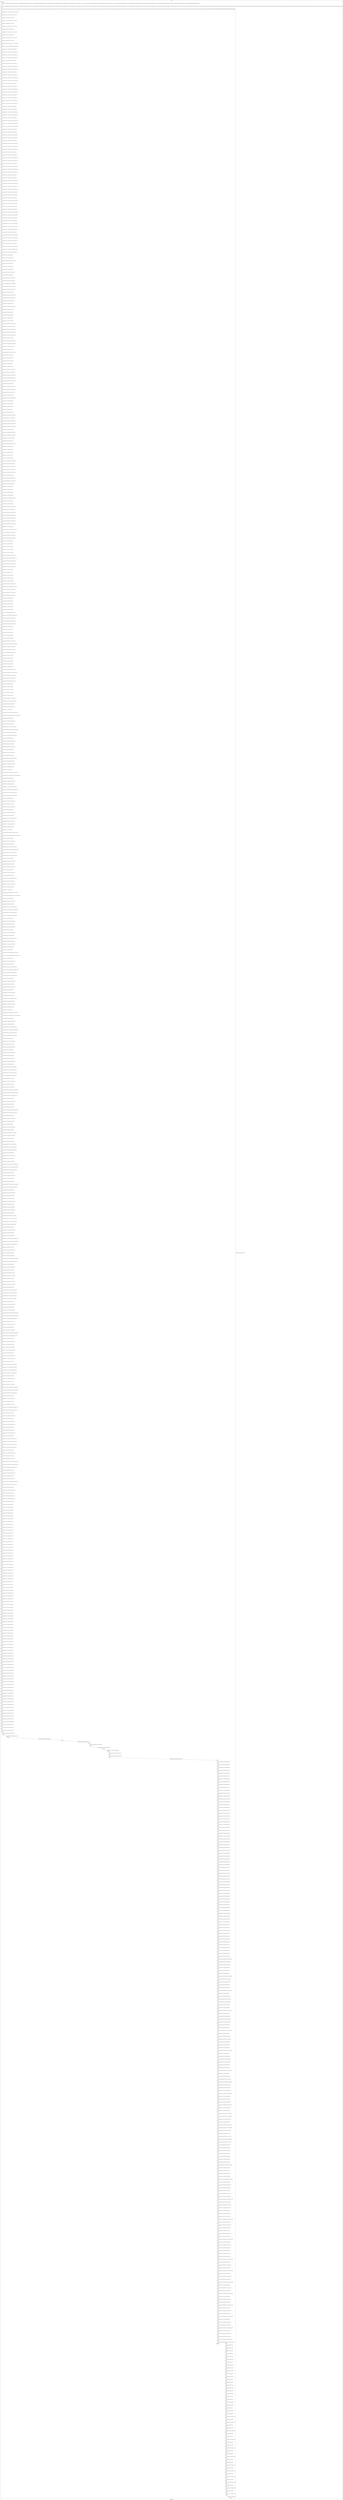 digraph G {
label="Btor2XCFA";
subgraph cluster_0 {
label="main";
main_init[];
l1[];
l3[];
l4[];
l5[];
l6[];
l7[];
l8[];
l9[];
l10[];
l11[];
l12[];
l13[];
l14[];
l15[];
l16[];
l17[];
l18[];
l19[];
l20[];
l21[];
l22[];
l23[];
l24[];
l25[];
l26[];
l27[];
l28[];
l29[];
l30[];
l31[];
l32[];
l33[];
l34[];
l35[];
l36[];
l37[];
l38[];
l39[];
l40[];
l41[];
l42[];
l43[];
l44[];
l45[];
l46[];
l47[];
l48[];
l49[];
l50[];
l51[];
l52[];
l53[];
l54[];
l55[];
l56[];
l57[];
l58[];
l59[];
l60[];
l61[];
l62[];
l63[];
l64[];
l65[];
l66[];
l67[];
l68[];
l69[];
l70[];
l71[];
l72[];
l73[];
l74[];
l75[];
l76[];
l77[];
l78[];
l79[];
l80[];
l81[];
l82[];
l83[];
l84[];
l85[];
l86[];
l87[];
l88[];
l89[];
l90[];
l91[];
l92[];
l93[];
l94[];
l95[];
l96[];
l97[];
l98[];
l99[];
l100[];
l101[];
l102[];
l103[];
l104[];
l105[];
l106[];
l107[];
l108[];
l109[];
l110[];
l111[];
l112[];
l113[];
l114[];
l115[];
l116[];
l117[];
l118[];
l119[];
l120[];
l121[];
l122[];
l123[];
l124[];
l125[];
l126[];
l127[];
l128[];
l129[];
l130[];
l131[];
l132[];
l133[];
l134[];
l135[];
l136[];
l137[];
l138[];
l139[];
l140[];
l141[];
l142[];
l143[];
l144[];
l145[];
l146[];
l147[];
l148[];
l149[];
l150[];
l151[];
l152[];
l153[];
l154[];
l155[];
l156[];
l157[];
l158[];
l159[];
l160[];
l161[];
l162[];
l163[];
l164[];
l165[];
l166[];
l167[];
l168[];
l169[];
l170[];
l171[];
l172[];
l173[];
l174[];
l175[];
l176[];
l177[];
l178[];
l179[];
l180[];
l181[];
l182[];
l183[];
l184[];
l185[];
l186[];
l187[];
l188[];
l189[];
l190[];
l191[];
l192[];
l193[];
l194[];
l195[];
l196[];
l197[];
l198[];
l199[];
l200[];
l201[];
l202[];
l203[];
l204[];
l205[];
l206[];
l207[];
l208[];
l209[];
l210[];
l211[];
l212[];
l213[];
l214[];
l215[];
l216[];
l217[];
l218[];
l219[];
l220[];
l221[];
l222[];
l223[];
l224[];
l225[];
l226[];
l227[];
l228[];
l229[];
l230[];
l231[];
l232[];
l233[];
l234[];
l235[];
l236[];
l237[];
l238[];
l239[];
l240[];
l241[];
l242[];
l243[];
l244[];
l245[];
l246[];
l247[];
l248[];
l249[];
l250[];
l251[];
l252[];
l253[];
l254[];
l255[];
l256[];
l257[];
l258[];
l259[];
l260[];
l261[];
l262[];
l263[];
l264[];
l265[];
l266[];
l267[];
l268[];
l269[];
l270[];
l271[];
l272[];
l273[];
l274[];
l275[];
l276[];
l277[];
l278[];
l279[];
l280[];
l281[];
l282[];
l283[];
l284[];
l285[];
l286[];
l287[];
l288[];
l289[];
l290[];
l291[];
l292[];
l293[];
l294[];
l295[];
l296[];
l297[];
l298[];
l299[];
l300[];
l301[];
l302[];
l303[];
l304[];
l305[];
l306[];
l307[];
l308[];
l309[];
l310[];
l311[];
l312[];
l313[];
l314[];
l315[];
l316[];
l317[];
l318[];
l319[];
l320[];
l321[];
l322[];
l323[];
l324[];
l325[];
l326[];
l327[];
l328[];
l329[];
l330[];
l331[];
l332[];
l333[];
l334[];
l335[];
l336[];
l337[];
l338[];
l339[];
l340[];
l341[];
l342[];
l343[];
l344[];
l345[];
l346[];
l347[];
l348[];
l349[];
l350[];
l351[];
l352[];
l353[];
l354[];
l355[];
l356[];
l357[];
l358[];
l359[];
l360[];
l361[];
l362[];
l363[];
l364[];
l365[];
l366[];
l367[];
l368[];
l369[];
l370[];
l371[];
l372[];
l373[];
l374[];
l375[];
l376[];
l377[];
l378[];
l379[];
l380[];
l381[];
l382[];
l383[];
l384[];
l385[];
l386[];
l387[];
l388[];
l389[];
l390[];
l391[];
l392[];
l393[];
l394[];
l395[];
l396[];
l397[];
l398[];
l399[];
l400[];
l401[];
l402[];
l403[];
l404[];
l405[];
l406[];
l407[];
l408[];
l409[];
l410[];
l411[];
l412[];
l413[];
l414[];
l415[];
l416[];
l417[];
l418[];
l419[];
l420[];
l421[];
l422[];
l423[];
l424[];
l425[];
l426[];
l427[];
l428[];
l429[];
l430[];
l431[];
l432[];
l433[];
l434[];
l435[];
l436[];
l437[];
l438[];
l439[];
l440[];
l441[];
l442[];
l443[];
l444[];
l445[];
l446[];
l447[];
l448[];
l449[];
l450[];
l451[];
l452[];
l453[];
l454[];
l455[];
l456[];
l457[];
l458[];
l459[];
l460[];
l461[];
l462[];
l463[];
l464[];
l465[];
l466[];
l467[];
l468[];
l469[];
l470[];
l471[];
l472[];
l473[];
l474[];
l475[];
l476[];
l477[];
l478[];
l479[];
l480[];
l481[];
l482[];
l483[];
l484[];
l485[];
l486[];
l487[];
l488[];
l489[];
l490[];
l491[];
l492[];
l493[];
l494[];
l495[];
l496[];
l497[];
l498[];
l499[];
l500[];
l501[];
l502[];
l503[];
l504[];
l505[];
l506[];
l507[];
l508[];
l509[];
l510[];
l511[];
l512[];
l513[];
l514[];
l515[];
l516[];
l517[];
l518[];
l519[];
l520[];
l521[];
l522[];
l523[];
l524[];
l525[];
l526[];
l527[];
l528[];
l529[];
l530[];
l531[];
l532[];
l533[];
l534[];
l535[];
l536[];
l537[];
l538[];
l539[];
l540[];
l541[];
l542[];
l543[];
l544[];
l545[];
l546[];
l547[];
l548[];
l549[];
l550[];
l551[];
l552[];
l553[];
l554[];
l555[];
l556[];
l557[];
l558[];
l559[];
l560[];
l561[];
l562[];
l563[];
l564[];
l565[];
l566[];
l567[];
l568[];
l569[];
l570[];
l571[];
l572[];
l573[];
l574[];
l575[];
l576[];
l577[];
l578[];
l579[];
l580[];
l581[];
l582[];
l583[];
l584[];
l585[];
l586[];
l587[];
l588[];
l589[];
l590[];
l591[];
l592[];
l593[];
l594[];
l595[];
l596[];
l597[];
l598[];
l599[];
l600[];
l601[];
l602[];
l603[];
l604[];
l605[];
l606[];
l607[];
l608[];
l609[];
l610[];
l611[];
l612[];
l613[];
l614[];
l615[];
l616[];
l617[];
l618[];
l619[];
l620[];
l621[];
l622[];
l623[];
l624[];
l625[];
l626[];
l627[];
l628[];
l629[];
l630[];
l631[];
l632[];
l633[];
l634[];
l635[];
l636[];
l637[];
l638[];
l639[];
l640[];
l641[];
l642[];
l643[];
l644[];
l645[];
l646[];
l647[];
l648[];
l649[];
l650[];
l651[];
l652[];
l653[];
l654[];
l655[];
l656[];
l657[];
l658[];
l659[];
l660[];
l661[];
l662[];
l663[];
l664[];
l665[];
l666[];
l667[];
l668[];
l669[];
l670[];
l671[];
l672[];
l673[];
l674[];
l675[];
l676[];
l677[];
l678[];
l679[];
l680[];
l681[];
l682[];
l683[];
l684[];
l685[];
l686[];
l687[];
l688[];
l689[];
l690[];
l691[];
l692[];
l693[];
l694[];
l695[];
l696[];
l697[];
l698[];
l699[];
l700[];
l701[];
l702[];
l703[];
l704[];
l705[];
l706[];
l707[];
l708[];
l709[];
l710[];
l711[];
l712[];
l713[];
l714[];
l715[];
l716[];
l717[];
l718[];
l719[];
l720[];
l721[];
l722[];
l723[];
l724[];
l725[];
l726[];
l727[];
l728[];
l729[];
l730[];
l731[];
l732[];
l733[];
l734[];
l735[];
l736[];
l737[];
l738[];
l739[];
l740[];
l741[];
l742[];
l743[];
l744[];
l745[];
l746[];
l747[];
l748[];
l749[];
l750[];
l751[];
l752[];
l753[];
l754[];
l755[];
l756[];
l757[];
l758[];
l759[];
l760[];
l761[];
l762[];
l763[];
l764[];
l765[];
l766[];
l767[];
l768[];
l769[];
l770[];
l771[];
l772[];
l773[];
l774[];
l775[];
l776[];
l777[];
l778[];
l779[];
l780[];
l781[];
l782[];
l783[];
l784[];
l785[];
l786[];
l787[];
l788[];
l789[];
l790[];
l791[];
l792[];
l793[];
l794[];
l795[];
l796[];
l797[];
l798[];
l799[];
l800[];
l801[];
l802[];
l803[];
l804[];
l805[];
l806[];
l807[];
l808[];
l809[];
l810[];
l811[];
l812[];
l813[];
l814[];
l815[];
l816[];
l817[];
l818[];
l819[];
main_error[];
l820[];
l821[];
l822[];
l823[];
l824[];
l825[];
l826[];
l827[];
l828[];
l829[];
l830[];
l831[];
l832[];
l833[];
l834[];
l835[];
l836[];
l837[];
l838[];
l839[];
l840[];
l841[];
l842[];
l843[];
l844[];
l845[];
l846[];
l847[];
l848[];
l849[];
l850[];
l851[];
l852[];
l853[];
l854[];
l855[];
l856[];
l857[];
l858[];
l859[];
l860[];
l861[];
l862[];
l863[];
l864[];
l865[];
l866[];
l867[];
l868[];
l869[];
l870[];
l871[];
l872[];
l873[];
l874[];
main_init -> l1 [label="[(assign const_5 #b00000000),(assign const_54 #b0),(assign const_117 #b00000000000000000000000000000001),(assign const_118 #b00000000000000000000000000000000),(assign const_134 #b00000010),(assign const_136 #b00000001),(assign const_138 #b00000000),(assign const_239 #b00010101),(assign const_240 #b11111111),(assign const_247 #b00011000),(assign const_254 #b00001110),(assign const_261 #b00000110),(assign const_274 #b00010111),(assign const_481 #b000000000000000000000000),(assign const_483 #b00000000000000000000000000011000),(assign const_505 #b00000000000000000000000000001110),(assign const_527 #b00000000000000000000000000000110),(assign const_570 #b00000000000000000000000000010111),(assign const_592 #b00000000000000000000000000010101)] "];
l3 -> l4 [label="[(havoc input_133),(havoc input_135),(havoc input_137),(havoc input_139),(havoc input_145),(havoc input_148),(havoc input_153),(havoc input_154),(havoc input_155),(havoc input_156),(havoc input_162),(havoc input_165),(havoc input_170),(havoc input_171),(havoc input_172),(havoc input_173),(havoc input_179),(havoc input_182),(havoc input_187),(havoc input_188),(havoc input_189),(havoc input_190),(havoc input_196),(havoc input_199),(havoc input_204),(havoc input_205),(havoc input_206),(havoc input_207),(havoc input_213),(havoc input_216),(havoc input_221),(havoc input_222),(havoc input_223),(havoc input_224),(havoc input_230),(havoc input_233),(havoc input_238),(havoc input_246),(havoc input_253),(havoc input_260),(havoc input_267),(havoc input_273),(havoc input_280),(havoc input_288),(havoc input_301),(havoc input_309),(havoc input_322),(havoc input_330),(havoc input_343),(havoc input_351),(havoc input_364),(havoc input_372),(havoc input_385),(havoc input_393)] "];
l4 -> l5 [label="[(assign ternary_119 (ite (= (bvnot state_57) #b1) const_117 const_118))] "];
l5 -> l6 [label="[(assign ternary_120 (ite (= state_63 #b1) const_117 const_118))] "];
l6 -> l7 [label="[(assign binary_121 (bvadd ternary_119 ternary_120))] "];
l7 -> l8 [label="[(assign ternary_122 (ite (= state_69 #b1) const_117 const_118))] "];
l8 -> l9 [label="[(assign binary_123 (bvadd binary_121 ternary_122))] "];
l9 -> l10 [label="[(assign ternary_124 (ite (= state_75 #b1) const_117 const_118))] "];
l10 -> l11 [label="[(assign binary_125 (bvadd binary_123 ternary_124))] "];
l11 -> l12 [label="[(assign ternary_126 (ite (= state_81 #b1) const_117 const_118))] "];
l12 -> l13 [label="[(assign binary_127 (bvadd binary_125 ternary_126))] "];
l13 -> l14 [label="[(assign ternary_128 (ite (= state_87 #b1) const_117 const_118))] "];
l14 -> l15 [label="[(assign binary_129 (bvadd binary_127 ternary_128))] "];
l15 -> l16 [label="[(assign comparison_130 (ite (bvule binary_129 const_117) #b1 #b0))] "];
l16 -> l17 [label="[(assign binary_131 (bvand (bvnot state_115) (bvnot comparison_130)))] "];
l17 -> l18 [label="[(assign ternary_140 (ite (= input_139 #b1) const_138 state_6))] "];
l18 -> l19 [label="[(assign ternary_141 (ite (= input_137 #b1) const_138 ternary_140))] "];
l19 -> l20 [label="[(assign ternary_142 (ite (= input_135 #b1) const_136 ternary_141))] "];
l20 -> l21 [label="[(assign ternary_143 (ite (= input_133 #b1) const_134 ternary_142))] "];
l21 -> l22 [label="[(assign ternary_146 (ite (= input_145 #b1) state_42 state_8))] "];
l22 -> l23 [label="[(assign ternary_149 (ite (= input_139 #b1) const_138 state_10))] "];
l23 -> l24 [label="[(assign ternary_150 (ite (= input_148 #b1) const_138 ternary_149))] "];
l24 -> l25 [label="[(assign ternary_151 (ite (= input_135 #b1) const_136 ternary_150))] "];
l25 -> l26 [label="[(assign ternary_157 (ite (= input_156 #b1) const_138 state_12))] "];
l26 -> l27 [label="[(assign ternary_158 (ite (= input_155 #b1) const_138 ternary_157))] "];
l27 -> l28 [label="[(assign ternary_159 (ite (= input_154 #b1) const_136 ternary_158))] "];
l28 -> l29 [label="[(assign ternary_160 (ite (= input_153 #b1) const_134 ternary_159))] "];
l29 -> l30 [label="[(assign ternary_163 (ite (= input_162 #b1) state_44 state_14))] "];
l30 -> l31 [label="[(assign ternary_166 (ite (= input_156 #b1) const_138 state_16))] "];
l31 -> l32 [label="[(assign ternary_167 (ite (= input_165 #b1) const_138 ternary_166))] "];
l32 -> l33 [label="[(assign ternary_168 (ite (= input_154 #b1) const_136 ternary_167))] "];
l33 -> l34 [label="[(assign ternary_174 (ite (= input_173 #b1) const_138 state_18))] "];
l34 -> l35 [label="[(assign ternary_175 (ite (= input_172 #b1) const_138 ternary_174))] "];
l35 -> l36 [label="[(assign ternary_176 (ite (= input_171 #b1) const_136 ternary_175))] "];
l36 -> l37 [label="[(assign ternary_177 (ite (= input_170 #b1) const_134 ternary_176))] "];
l37 -> l38 [label="[(assign ternary_180 (ite (= input_179 #b1) state_46 state_20))] "];
l38 -> l39 [label="[(assign ternary_183 (ite (= input_173 #b1) const_138 state_22))] "];
l39 -> l40 [label="[(assign ternary_184 (ite (= input_182 #b1) const_138 ternary_183))] "];
l40 -> l41 [label="[(assign ternary_185 (ite (= input_171 #b1) const_136 ternary_184))] "];
l41 -> l42 [label="[(assign ternary_191 (ite (= input_190 #b1) const_138 state_24))] "];
l42 -> l43 [label="[(assign ternary_192 (ite (= input_189 #b1) const_138 ternary_191))] "];
l43 -> l44 [label="[(assign ternary_193 (ite (= input_188 #b1) const_136 ternary_192))] "];
l44 -> l45 [label="[(assign ternary_194 (ite (= input_187 #b1) const_134 ternary_193))] "];
l45 -> l46 [label="[(assign ternary_197 (ite (= input_196 #b1) state_48 state_26))] "];
l46 -> l47 [label="[(assign ternary_200 (ite (= input_190 #b1) const_138 state_28))] "];
l47 -> l48 [label="[(assign ternary_201 (ite (= input_199 #b1) const_138 ternary_200))] "];
l48 -> l49 [label="[(assign ternary_202 (ite (= input_188 #b1) const_136 ternary_201))] "];
l49 -> l50 [label="[(assign ternary_208 (ite (= input_207 #b1) const_138 state_30))] "];
l50 -> l51 [label="[(assign ternary_209 (ite (= input_206 #b1) const_138 ternary_208))] "];
l51 -> l52 [label="[(assign ternary_210 (ite (= input_205 #b1) const_136 ternary_209))] "];
l52 -> l53 [label="[(assign ternary_211 (ite (= input_204 #b1) const_134 ternary_210))] "];
l53 -> l54 [label="[(assign ternary_214 (ite (= input_213 #b1) state_50 state_32))] "];
l54 -> l55 [label="[(assign ternary_217 (ite (= input_207 #b1) const_138 state_34))] "];
l55 -> l56 [label="[(assign ternary_218 (ite (= input_216 #b1) const_138 ternary_217))] "];
l56 -> l57 [label="[(assign ternary_219 (ite (= input_205 #b1) const_136 ternary_218))] "];
l57 -> l58 [label="[(assign ternary_225 (ite (= input_224 #b1) const_138 state_36))] "];
l58 -> l59 [label="[(assign ternary_226 (ite (= input_223 #b1) const_138 ternary_225))] "];
l59 -> l60 [label="[(assign ternary_227 (ite (= input_222 #b1) const_136 ternary_226))] "];
l60 -> l61 [label="[(assign ternary_228 (ite (= input_221 #b1) const_134 ternary_227))] "];
l61 -> l62 [label="[(assign ternary_231 (ite (= input_230 #b1) state_52 state_38))] "];
l62 -> l63 [label="[(assign ternary_234 (ite (= input_224 #b1) const_138 state_40))] "];
l63 -> l64 [label="[(assign ternary_235 (ite (= input_233 #b1) const_138 ternary_234))] "];
l64 -> l65 [label="[(assign ternary_236 (ite (= input_222 #b1) const_136 ternary_235))] "];
l65 -> l66 [label="[(assign ternary_241 (ite (= input_223 #b1) const_240 state_42))] "];
l66 -> l67 [label="[(assign ternary_242 (ite (= input_222 #b1) const_239 ternary_241))] "];
l67 -> l68 [label="[(assign ternary_243 (ite (= input_221 #b1) state_38 ternary_242))] "];
l68 -> l69 [label="[(assign ternary_244 (ite (= input_238 #b1) state_38 ternary_243))] "];
l69 -> l70 [label="[(assign ternary_248 (ite (= input_137 #b1) const_240 state_44))] "];
l70 -> l71 [label="[(assign ternary_249 (ite (= input_135 #b1) const_247 ternary_248))] "];
l71 -> l72 [label="[(assign ternary_250 (ite (= input_133 #b1) state_8 ternary_249))] "];
l72 -> l73 [label="[(assign ternary_251 (ite (= input_246 #b1) state_8 ternary_250))] "];
l73 -> l74 [label="[(assign ternary_255 (ite (= input_155 #b1) const_240 state_46))] "];
l74 -> l75 [label="[(assign ternary_256 (ite (= input_154 #b1) const_254 ternary_255))] "];
l75 -> l76 [label="[(assign ternary_257 (ite (= input_153 #b1) state_14 ternary_256))] "];
l76 -> l77 [label="[(assign ternary_258 (ite (= input_253 #b1) state_14 ternary_257))] "];
l77 -> l78 [label="[(assign ternary_262 (ite (= input_172 #b1) const_240 state_48))] "];
l78 -> l79 [label="[(assign ternary_263 (ite (= input_171 #b1) const_261 ternary_262))] "];
l79 -> l80 [label="[(assign ternary_264 (ite (= input_170 #b1) state_20 ternary_263))] "];
l80 -> l81 [label="[(assign ternary_265 (ite (= input_260 #b1) state_20 ternary_264))] "];
l81 -> l82 [label="[(assign ternary_268 (ite (= input_189 #b1) const_240 state_50))] "];
l82 -> l83 [label="[(assign ternary_269 (ite (= input_188 #b1) const_138 ternary_268))] "];
l83 -> l84 [label="[(assign ternary_270 (ite (= input_187 #b1) state_26 ternary_269))] "];
l84 -> l85 [label="[(assign ternary_271 (ite (= input_267 #b1) state_26 ternary_270))] "];
l85 -> l86 [label="[(assign ternary_275 (ite (= input_206 #b1) const_240 state_52))] "];
l86 -> l87 [label="[(assign ternary_276 (ite (= input_205 #b1) const_274 ternary_275))] "];
l87 -> l88 [label="[(assign ternary_277 (ite (= input_204 #b1) state_32 ternary_276))] "];
l88 -> l89 [label="[(assign ternary_278 (ite (= input_273 #b1) state_32 ternary_277))] "];
l89 -> l90 [label="[(assign binary_281 (bvor state_55 input_280))] "];
l90 -> l91 [label="[(assign binary_282 (bvor binary_281 input_139))] "];
l91 -> l92 [label="[(assign binary_283 (bvand binary_282 (bvnot input_145)))] "];
l92 -> l93 [label="[(assign binary_284 (bvor binary_283 input_137))] "];
l93 -> l94 [label="[(assign binary_285 (bvor binary_284 input_133))] "];
l94 -> l95 [label="[(assign binary_286 (bvor binary_285 input_246))] "];
l95 -> l96 [label="[(assign binary_289 (bvor (bvnot state_57) input_288))] "];
l96 -> l97 [label="[(assign binary_290 (bvor binary_289 input_148))] "];
l97 -> l98 [label="[(assign binary_291 (bvand binary_290 (bvnot input_137)))] "];
l98 -> l99 [label="[(assign binary_293 (bvand state_59 (bvnot input_288)))] "];
l99 -> l100 [label="[(assign binary_294 (bvand binary_293 (bvnot input_280)))] "];
l100 -> l101 [label="[(assign binary_295 (bvand binary_294 (bvnot input_139)))] "];
l101 -> l102 [label="[(assign binary_296 (bvand binary_295 (bvnot input_148)))] "];
l102 -> l103 [label="[(assign binary_297 (bvor binary_296 input_145))] "];
l103 -> l104 [label="[(assign binary_298 (bvand binary_297 (bvnot input_133)))] "];
l104 -> l105 [label="[(assign binary_299 (bvand binary_298 (bvnot input_246)))] "];
l105 -> l106 [label="[(assign binary_302 (bvor (bvnot state_61) input_301))] "];
l106 -> l107 [label="[(assign binary_303 (bvor binary_302 input_156))] "];
l107 -> l108 [label="[(assign binary_304 (bvand binary_303 (bvnot input_162)))] "];
l108 -> l109 [label="[(assign binary_305 (bvor binary_304 input_155))] "];
l109 -> l110 [label="[(assign binary_306 (bvor binary_305 input_153))] "];
l110 -> l111 [label="[(assign binary_307 (bvor binary_306 input_253))] "];
l111 -> l112 [label="[(assign binary_310 (bvor state_63 input_309))] "];
l112 -> l113 [label="[(assign binary_311 (bvor binary_310 input_165))] "];
l113 -> l114 [label="[(assign binary_312 (bvand binary_311 (bvnot input_155)))] "];
l114 -> l115 [label="[(assign binary_314 (bvand state_65 (bvnot input_309)))] "];
l115 -> l116 [label="[(assign binary_315 (bvand binary_314 (bvnot input_301)))] "];
l116 -> l117 [label="[(assign binary_316 (bvand binary_315 (bvnot input_156)))] "];
l117 -> l118 [label="[(assign binary_317 (bvand binary_316 (bvnot input_165)))] "];
l118 -> l119 [label="[(assign binary_318 (bvor binary_317 input_162))] "];
l119 -> l120 [label="[(assign binary_319 (bvand binary_318 (bvnot input_153)))] "];
l120 -> l121 [label="[(assign binary_320 (bvand binary_319 (bvnot input_253)))] "];
l121 -> l122 [label="[(assign binary_323 (bvor (bvnot state_67) input_322))] "];
l122 -> l123 [label="[(assign binary_324 (bvor binary_323 input_173))] "];
l123 -> l124 [label="[(assign binary_325 (bvand binary_324 (bvnot input_179)))] "];
l124 -> l125 [label="[(assign binary_326 (bvor binary_325 input_172))] "];
l125 -> l126 [label="[(assign binary_327 (bvor binary_326 input_170))] "];
l126 -> l127 [label="[(assign binary_328 (bvor binary_327 input_260))] "];
l127 -> l128 [label="[(assign binary_331 (bvor state_69 input_330))] "];
l128 -> l129 [label="[(assign binary_332 (bvor binary_331 input_182))] "];
l129 -> l130 [label="[(assign binary_333 (bvand binary_332 (bvnot input_172)))] "];
l130 -> l131 [label="[(assign binary_335 (bvand state_71 (bvnot input_330)))] "];
l131 -> l132 [label="[(assign binary_336 (bvand binary_335 (bvnot input_322)))] "];
l132 -> l133 [label="[(assign binary_337 (bvand binary_336 (bvnot input_173)))] "];
l133 -> l134 [label="[(assign binary_338 (bvand binary_337 (bvnot input_182)))] "];
l134 -> l135 [label="[(assign binary_339 (bvor binary_338 input_179))] "];
l135 -> l136 [label="[(assign binary_340 (bvand binary_339 (bvnot input_170)))] "];
l136 -> l137 [label="[(assign binary_341 (bvand binary_340 (bvnot input_260)))] "];
l137 -> l138 [label="[(assign binary_344 (bvor (bvnot state_73) input_343))] "];
l138 -> l139 [label="[(assign binary_345 (bvor binary_344 input_190))] "];
l139 -> l140 [label="[(assign binary_346 (bvand binary_345 (bvnot input_196)))] "];
l140 -> l141 [label="[(assign binary_347 (bvor binary_346 input_189))] "];
l141 -> l142 [label="[(assign binary_348 (bvor binary_347 input_187))] "];
l142 -> l143 [label="[(assign binary_349 (bvor binary_348 input_267))] "];
l143 -> l144 [label="[(assign binary_352 (bvor state_75 input_351))] "];
l144 -> l145 [label="[(assign binary_353 (bvor binary_352 input_199))] "];
l145 -> l146 [label="[(assign binary_354 (bvand binary_353 (bvnot input_189)))] "];
l146 -> l147 [label="[(assign binary_356 (bvand state_77 (bvnot input_351)))] "];
l147 -> l148 [label="[(assign binary_357 (bvand binary_356 (bvnot input_343)))] "];
l148 -> l149 [label="[(assign binary_358 (bvand binary_357 (bvnot input_190)))] "];
l149 -> l150 [label="[(assign binary_359 (bvand binary_358 (bvnot input_199)))] "];
l150 -> l151 [label="[(assign binary_360 (bvor binary_359 input_196))] "];
l151 -> l152 [label="[(assign binary_361 (bvand binary_360 (bvnot input_187)))] "];
l152 -> l153 [label="[(assign binary_362 (bvand binary_361 (bvnot input_267)))] "];
l153 -> l154 [label="[(assign binary_365 (bvor (bvnot state_79) input_364))] "];
l154 -> l155 [label="[(assign binary_366 (bvor binary_365 input_207))] "];
l155 -> l156 [label="[(assign binary_367 (bvand binary_366 (bvnot input_213)))] "];
l156 -> l157 [label="[(assign binary_368 (bvor binary_367 input_206))] "];
l157 -> l158 [label="[(assign binary_369 (bvor binary_368 input_204))] "];
l158 -> l159 [label="[(assign binary_370 (bvor binary_369 input_273))] "];
l159 -> l160 [label="[(assign binary_373 (bvor state_81 input_372))] "];
l160 -> l161 [label="[(assign binary_374 (bvor binary_373 input_216))] "];
l161 -> l162 [label="[(assign binary_375 (bvand binary_374 (bvnot input_206)))] "];
l162 -> l163 [label="[(assign binary_377 (bvand state_83 (bvnot input_372)))] "];
l163 -> l164 [label="[(assign binary_378 (bvand binary_377 (bvnot input_364)))] "];
l164 -> l165 [label="[(assign binary_379 (bvand binary_378 (bvnot input_207)))] "];
l165 -> l166 [label="[(assign binary_380 (bvand binary_379 (bvnot input_216)))] "];
l166 -> l167 [label="[(assign binary_381 (bvor binary_380 input_213))] "];
l167 -> l168 [label="[(assign binary_382 (bvand binary_381 (bvnot input_204)))] "];
l168 -> l169 [label="[(assign binary_383 (bvand binary_382 (bvnot input_273)))] "];
l169 -> l170 [label="[(assign binary_386 (bvor (bvnot state_85) input_385))] "];
l170 -> l171 [label="[(assign binary_387 (bvor binary_386 input_224))] "];
l171 -> l172 [label="[(assign binary_388 (bvor binary_387 input_223))] "];
l172 -> l173 [label="[(assign binary_389 (bvor binary_388 input_221))] "];
l173 -> l174 [label="[(assign binary_390 (bvor binary_389 input_238))] "];
l174 -> l175 [label="[(assign binary_391 (bvand binary_390 (bvnot input_230)))] "];
l175 -> l176 [label="[(assign binary_394 (bvor state_87 input_393))] "];
l176 -> l177 [label="[(assign binary_395 (bvor binary_394 input_233))] "];
l177 -> l178 [label="[(assign binary_396 (bvand binary_395 (bvnot input_223)))] "];
l178 -> l179 [label="[(assign binary_398 (bvand state_89 (bvnot input_393)))] "];
l179 -> l180 [label="[(assign binary_399 (bvand binary_398 (bvnot input_385)))] "];
l180 -> l181 [label="[(assign binary_400 (bvand binary_399 (bvnot input_224)))] "];
l181 -> l182 [label="[(assign binary_401 (bvand binary_400 (bvnot input_233)))] "];
l182 -> l183 [label="[(assign binary_402 (bvand binary_401 (bvnot input_221)))] "];
l183 -> l184 [label="[(assign binary_403 (bvand binary_402 (bvnot input_238)))] "];
l184 -> l185 [label="[(assign binary_404 (bvor binary_403 input_230))] "];
l185 -> l186 [label="[(assign binary_406 (bvand (bvnot state_91) (bvnot input_223)))] "];
l186 -> l187 [label="[(assign binary_407 (bvand binary_406 (bvnot input_222)))] "];
l187 -> l188 [label="[(assign binary_408 (bvand binary_407 (bvnot input_221)))] "];
l188 -> l189 [label="[(assign binary_409 (bvand binary_408 (bvnot input_238)))] "];
l189 -> l190 [label="[(assign binary_410 (bvor binary_409 input_145))] "];
l190 -> l191 [label="[(assign binary_412 (bvor state_93 input_223))] "];
l191 -> l192 [label="[(assign binary_413 (bvor binary_412 input_222))] "];
l192 -> l193 [label="[(assign binary_414 (bvor binary_413 input_221))] "];
l193 -> l194 [label="[(assign binary_415 (bvor binary_414 input_238))] "];
l194 -> l195 [label="[(assign binary_416 (bvand binary_415 (bvnot input_145)))] "];
l195 -> l196 [label="[(assign binary_418 (bvand (bvnot state_95) (bvnot input_137)))] "];
l196 -> l197 [label="[(assign binary_419 (bvand binary_418 (bvnot input_135)))] "];
l197 -> l198 [label="[(assign binary_420 (bvand binary_419 (bvnot input_133)))] "];
l198 -> l199 [label="[(assign binary_421 (bvand binary_420 (bvnot input_246)))] "];
l199 -> l200 [label="[(assign binary_422 (bvor binary_421 input_162))] "];
l200 -> l201 [label="[(assign binary_424 (bvor state_97 input_137))] "];
l201 -> l202 [label="[(assign binary_425 (bvor binary_424 input_135))] "];
l202 -> l203 [label="[(assign binary_426 (bvor binary_425 input_133))] "];
l203 -> l204 [label="[(assign binary_427 (bvor binary_426 input_246))] "];
l204 -> l205 [label="[(assign binary_428 (bvand binary_427 (bvnot input_162)))] "];
l205 -> l206 [label="[(assign binary_430 (bvand (bvnot state_99) (bvnot input_155)))] "];
l206 -> l207 [label="[(assign binary_431 (bvand binary_430 (bvnot input_154)))] "];
l207 -> l208 [label="[(assign binary_432 (bvand binary_431 (bvnot input_153)))] "];
l208 -> l209 [label="[(assign binary_433 (bvand binary_432 (bvnot input_253)))] "];
l209 -> l210 [label="[(assign binary_434 (bvor binary_433 input_179))] "];
l210 -> l211 [label="[(assign binary_436 (bvor state_101 input_155))] "];
l211 -> l212 [label="[(assign binary_437 (bvor binary_436 input_154))] "];
l212 -> l213 [label="[(assign binary_438 (bvor binary_437 input_153))] "];
l213 -> l214 [label="[(assign binary_439 (bvor binary_438 input_253))] "];
l214 -> l215 [label="[(assign binary_440 (bvand binary_439 (bvnot input_179)))] "];
l215 -> l216 [label="[(assign binary_442 (bvand (bvnot state_103) (bvnot input_172)))] "];
l216 -> l217 [label="[(assign binary_443 (bvand binary_442 (bvnot input_171)))] "];
l217 -> l218 [label="[(assign binary_444 (bvand binary_443 (bvnot input_170)))] "];
l218 -> l219 [label="[(assign binary_445 (bvand binary_444 (bvnot input_260)))] "];
l219 -> l220 [label="[(assign binary_446 (bvor binary_445 input_196))] "];
l220 -> l221 [label="[(assign binary_448 (bvor state_105 input_172))] "];
l221 -> l222 [label="[(assign binary_449 (bvor binary_448 input_171))] "];
l222 -> l223 [label="[(assign binary_450 (bvor binary_449 input_170))] "];
l223 -> l224 [label="[(assign binary_451 (bvor binary_450 input_260))] "];
l224 -> l225 [label="[(assign binary_452 (bvand binary_451 (bvnot input_196)))] "];
l225 -> l226 [label="[(assign binary_454 (bvand (bvnot state_107) (bvnot input_189)))] "];
l226 -> l227 [label="[(assign binary_455 (bvand binary_454 (bvnot input_188)))] "];
l227 -> l228 [label="[(assign binary_456 (bvand binary_455 (bvnot input_187)))] "];
l228 -> l229 [label="[(assign binary_457 (bvand binary_456 (bvnot input_267)))] "];
l229 -> l230 [label="[(assign binary_458 (bvor binary_457 input_213))] "];
l230 -> l231 [label="[(assign binary_460 (bvor state_109 input_189))] "];
l231 -> l232 [label="[(assign binary_461 (bvor binary_460 input_188))] "];
l232 -> l233 [label="[(assign binary_462 (bvor binary_461 input_187))] "];
l233 -> l234 [label="[(assign binary_463 (bvor binary_462 input_267))] "];
l234 -> l235 [label="[(assign binary_464 (bvand binary_463 (bvnot input_213)))] "];
l235 -> l236 [label="[(assign binary_466 (bvand (bvnot state_111) (bvnot input_206)))] "];
l236 -> l237 [label="[(assign binary_467 (bvand binary_466 (bvnot input_205)))] "];
l237 -> l238 [label="[(assign binary_468 (bvand binary_467 (bvnot input_204)))] "];
l238 -> l239 [label="[(assign binary_469 (bvand binary_468 (bvnot input_273)))] "];
l239 -> l240 [label="[(assign binary_470 (bvor binary_469 input_230))] "];
l240 -> l241 [label="[(assign binary_472 (bvor state_113 input_206))] "];
l241 -> l242 [label="[(assign binary_473 (bvor binary_472 input_205))] "];
l242 -> l243 [label="[(assign binary_474 (bvor binary_473 input_204))] "];
l243 -> l244 [label="[(assign binary_475 (bvor binary_474 input_273))] "];
l244 -> l245 [label="[(assign binary_476 (bvand binary_475 (bvnot input_230)))] "];
l245 -> l246 [label="[(assign comparison_478 (ite (= const_240 state_8) #b1 #b0))] "];
l246 -> l247 [label="[(assign binary_479 (bvand state_59 comparison_478))] "];
l247 -> l248 [label="[(assign binary_480 (bvor (bvnot input_288) binary_479))] "];
l248 -> l249 [label="[(assign binary_482 (++ const_481 state_8))] "];
l249 -> l250 [label="[(assign comparison_484 (ite (bvule binary_482 const_483) #b1 #b0))] "];
l250 -> l251 [label="[(assign binary_485 (bvand (bvnot comparison_478) (bvnot comparison_484)))] "];
l251 -> l252 [label="[(assign binary_486 (bvand state_59 binary_485))] "];
l252 -> l253 [label="[(assign binary_487 (bvor (bvnot input_280) binary_486))] "];
l253 -> l254 [label="[(assign binary_488 (bvand binary_480 binary_487))] "];
l254 -> l255 [label="[(assign comparison_489 (ite (= const_247 state_8) #b1 #b0))] "];
l255 -> l256 [label="[(assign binary_490 (bvand (bvnot comparison_478) comparison_489))] "];
l256 -> l257 [label="[(assign comparison_491 (ite (= const_136 state_6) #b1 #b0))] "];
l257 -> l258 [label="[(assign binary_492 (bvand binary_490 (bvnot comparison_491)))] "];
l258 -> l259 [label="[(assign binary_493 (bvand state_59 binary_492))] "];
l259 -> l260 [label="[(assign binary_494 (bvor (bvnot input_139) binary_493))] "];
l260 -> l261 [label="[(assign binary_495 (bvand binary_488 binary_494))] "];
l261 -> l262 [label="[(assign binary_496 (bvand binary_490 comparison_491))] "];
l262 -> l263 [label="[(assign binary_497 (bvand state_59 binary_496))] "];
l263 -> l264 [label="[(assign binary_498 (bvor (bvnot input_148) binary_497))] "];
l264 -> l265 [label="[(assign binary_499 (bvand binary_495 binary_498))] "];
l265 -> l266 [label="[(assign comparison_500 (ite (= const_240 state_14) #b1 #b0))] "];
l266 -> l267 [label="[(assign binary_501 (bvand state_65 comparison_500))] "];
l267 -> l268 [label="[(assign binary_502 (bvor (bvnot input_309) binary_501))] "];
l268 -> l269 [label="[(assign binary_503 (bvand binary_499 binary_502))] "];
l269 -> l270 [label="[(assign binary_504 (++ const_481 state_14))] "];
l270 -> l271 [label="[(assign comparison_506 (ite (bvule binary_504 const_505) #b1 #b0))] "];
l271 -> l272 [label="[(assign binary_507 (bvand (bvnot comparison_500) (bvnot comparison_506)))] "];
l272 -> l273 [label="[(assign binary_508 (bvand state_65 binary_507))] "];
l273 -> l274 [label="[(assign binary_509 (bvor (bvnot input_301) binary_508))] "];
l274 -> l275 [label="[(assign binary_510 (bvand binary_503 binary_509))] "];
l275 -> l276 [label="[(assign comparison_511 (ite (= const_254 state_14) #b1 #b0))] "];
l276 -> l277 [label="[(assign binary_512 (bvand (bvnot comparison_500) comparison_511))] "];
l277 -> l278 [label="[(assign comparison_513 (ite (= const_136 state_12) #b1 #b0))] "];
l278 -> l279 [label="[(assign binary_514 (bvand binary_512 (bvnot comparison_513)))] "];
l279 -> l280 [label="[(assign binary_515 (bvand state_65 binary_514))] "];
l280 -> l281 [label="[(assign binary_516 (bvor (bvnot input_156) binary_515))] "];
l281 -> l282 [label="[(assign binary_517 (bvand binary_510 binary_516))] "];
l282 -> l283 [label="[(assign binary_518 (bvand binary_512 comparison_513))] "];
l283 -> l284 [label="[(assign binary_519 (bvand state_65 binary_518))] "];
l284 -> l285 [label="[(assign binary_520 (bvor (bvnot input_165) binary_519))] "];
l285 -> l286 [label="[(assign binary_521 (bvand binary_517 binary_520))] "];
l286 -> l287 [label="[(assign comparison_522 (ite (= const_240 state_20) #b1 #b0))] "];
l287 -> l288 [label="[(assign binary_523 (bvand state_71 comparison_522))] "];
l288 -> l289 [label="[(assign binary_524 (bvor (bvnot input_330) binary_523))] "];
l289 -> l290 [label="[(assign binary_525 (bvand binary_521 binary_524))] "];
l290 -> l291 [label="[(assign binary_526 (++ const_481 state_20))] "];
l291 -> l292 [label="[(assign comparison_528 (ite (bvule binary_526 const_527) #b1 #b0))] "];
l292 -> l293 [label="[(assign binary_529 (bvand (bvnot comparison_522) (bvnot comparison_528)))] "];
l293 -> l294 [label="[(assign binary_530 (bvand state_71 binary_529))] "];
l294 -> l295 [label="[(assign binary_531 (bvor (bvnot input_322) binary_530))] "];
l295 -> l296 [label="[(assign binary_532 (bvand binary_525 binary_531))] "];
l296 -> l297 [label="[(assign comparison_533 (ite (= const_261 state_20) #b1 #b0))] "];
l297 -> l298 [label="[(assign binary_534 (bvand (bvnot comparison_522) comparison_533))] "];
l298 -> l299 [label="[(assign comparison_535 (ite (= const_136 state_18) #b1 #b0))] "];
l299 -> l300 [label="[(assign binary_536 (bvand binary_534 (bvnot comparison_535)))] "];
l300 -> l301 [label="[(assign binary_537 (bvand state_71 binary_536))] "];
l301 -> l302 [label="[(assign binary_538 (bvor (bvnot input_173) binary_537))] "];
l302 -> l303 [label="[(assign binary_539 (bvand binary_532 binary_538))] "];
l303 -> l304 [label="[(assign binary_540 (bvand binary_534 comparison_535))] "];
l304 -> l305 [label="[(assign binary_541 (bvand state_71 binary_540))] "];
l305 -> l306 [label="[(assign binary_542 (bvor (bvnot input_182) binary_541))] "];
l306 -> l307 [label="[(assign binary_543 (bvand binary_539 binary_542))] "];
l307 -> l308 [label="[(assign comparison_544 (ite (= const_240 state_26) #b1 #b0))] "];
l308 -> l309 [label="[(assign binary_545 (bvand state_77 comparison_544))] "];
l309 -> l310 [label="[(assign binary_546 (bvor (bvnot input_351) binary_545))] "];
l310 -> l311 [label="[(assign binary_547 (bvand binary_543 binary_546))] "];
l311 -> l312 [label="[(assign binary_548 (++ const_481 state_26))] "];
l312 -> l313 [label="[(assign comparison_549 (ite (bvule binary_548 const_118) #b1 #b0))] "];
l313 -> l314 [label="[(assign binary_550 (bvand (bvnot comparison_544) (bvnot comparison_549)))] "];
l314 -> l315 [label="[(assign binary_551 (bvand state_77 binary_550))] "];
l315 -> l316 [label="[(assign binary_552 (bvor (bvnot input_343) binary_551))] "];
l316 -> l317 [label="[(assign binary_553 (bvand binary_547 binary_552))] "];
l317 -> l318 [label="[(assign comparison_554 (ite (= const_138 state_26) #b1 #b0))] "];
l318 -> l319 [label="[(assign binary_555 (bvand (bvnot comparison_544) comparison_554))] "];
l319 -> l320 [label="[(assign comparison_556 (ite (= const_136 state_24) #b1 #b0))] "];
l320 -> l321 [label="[(assign binary_557 (bvand binary_555 (bvnot comparison_556)))] "];
l321 -> l322 [label="[(assign binary_558 (bvand state_77 binary_557))] "];
l322 -> l323 [label="[(assign binary_559 (bvor (bvnot input_190) binary_558))] "];
l323 -> l324 [label="[(assign binary_560 (bvand binary_553 binary_559))] "];
l324 -> l325 [label="[(assign binary_561 (bvand binary_555 comparison_556))] "];
l325 -> l326 [label="[(assign binary_562 (bvand state_77 binary_561))] "];
l326 -> l327 [label="[(assign binary_563 (bvor (bvnot input_199) binary_562))] "];
l327 -> l328 [label="[(assign binary_564 (bvand binary_560 binary_563))] "];
l328 -> l329 [label="[(assign comparison_565 (ite (= const_240 state_32) #b1 #b0))] "];
l329 -> l330 [label="[(assign binary_566 (bvand state_83 comparison_565))] "];
l330 -> l331 [label="[(assign binary_567 (bvor (bvnot input_372) binary_566))] "];
l331 -> l332 [label="[(assign binary_568 (bvand binary_564 binary_567))] "];
l332 -> l333 [label="[(assign binary_569 (++ const_481 state_32))] "];
l333 -> l334 [label="[(assign comparison_571 (ite (bvule binary_569 const_570) #b1 #b0))] "];
l334 -> l335 [label="[(assign binary_572 (bvand (bvnot comparison_565) (bvnot comparison_571)))] "];
l335 -> l336 [label="[(assign binary_573 (bvand state_83 binary_572))] "];
l336 -> l337 [label="[(assign binary_574 (bvor (bvnot input_364) binary_573))] "];
l337 -> l338 [label="[(assign binary_575 (bvand binary_568 binary_574))] "];
l338 -> l339 [label="[(assign comparison_576 (ite (= const_274 state_32) #b1 #b0))] "];
l339 -> l340 [label="[(assign binary_577 (bvand (bvnot comparison_565) comparison_576))] "];
l340 -> l341 [label="[(assign comparison_578 (ite (= const_136 state_30) #b1 #b0))] "];
l341 -> l342 [label="[(assign binary_579 (bvand binary_577 (bvnot comparison_578)))] "];
l342 -> l343 [label="[(assign binary_580 (bvand state_83 binary_579))] "];
l343 -> l344 [label="[(assign binary_581 (bvor (bvnot input_207) binary_580))] "];
l344 -> l345 [label="[(assign binary_582 (bvand binary_575 binary_581))] "];
l345 -> l346 [label="[(assign binary_583 (bvand binary_577 comparison_578))] "];
l346 -> l347 [label="[(assign binary_584 (bvand state_83 binary_583))] "];
l347 -> l348 [label="[(assign binary_585 (bvor (bvnot input_216) binary_584))] "];
l348 -> l349 [label="[(assign binary_586 (bvand binary_582 binary_585))] "];
l349 -> l350 [label="[(assign comparison_587 (ite (= const_240 state_38) #b1 #b0))] "];
l350 -> l351 [label="[(assign binary_588 (bvand state_89 comparison_587))] "];
l351 -> l352 [label="[(assign binary_589 (bvor (bvnot input_393) binary_588))] "];
l352 -> l353 [label="[(assign binary_590 (bvand binary_586 binary_589))] "];
l353 -> l354 [label="[(assign binary_591 (++ const_481 state_38))] "];
l354 -> l355 [label="[(assign comparison_593 (ite (bvule binary_591 const_592) #b1 #b0))] "];
l355 -> l356 [label="[(assign binary_594 (bvand (bvnot comparison_587) (bvnot comparison_593)))] "];
l356 -> l357 [label="[(assign binary_595 (bvand state_89 binary_594))] "];
l357 -> l358 [label="[(assign binary_596 (bvor (bvnot input_385) binary_595))] "];
l358 -> l359 [label="[(assign binary_597 (bvand binary_590 binary_596))] "];
l359 -> l360 [label="[(assign comparison_598 (ite (= const_239 state_38) #b1 #b0))] "];
l360 -> l361 [label="[(assign binary_599 (bvand (bvnot comparison_587) comparison_598))] "];
l361 -> l362 [label="[(assign comparison_600 (ite (= const_136 state_36) #b1 #b0))] "];
l362 -> l363 [label="[(assign binary_601 (bvand binary_599 (bvnot comparison_600)))] "];
l363 -> l364 [label="[(assign binary_602 (bvand state_89 binary_601))] "];
l364 -> l365 [label="[(assign binary_603 (bvor (bvnot input_224) binary_602))] "];
l365 -> l366 [label="[(assign binary_604 (bvand binary_597 binary_603))] "];
l366 -> l367 [label="[(assign binary_605 (bvand binary_599 comparison_600))] "];
l367 -> l368 [label="[(assign binary_606 (bvand state_89 binary_605))] "];
l368 -> l369 [label="[(assign binary_607 (bvor (bvnot input_233) binary_606))] "];
l369 -> l370 [label="[(assign binary_608 (bvand binary_604 binary_607))] "];
l370 -> l371 [label="[(assign binary_609 (bvand state_87 (bvnot state_91)))] "];
l371 -> l372 [label="[(assign binary_610 (bvor (bvnot input_223) binary_609))] "];
l372 -> l373 [label="[(assign binary_611 (bvand binary_608 binary_610))] "];
l373 -> l374 [label="[(assign binary_612 (bvand (bvnot state_85) (bvnot state_91)))] "];
l374 -> l375 [label="[(assign comparison_613 (ite (= const_138 state_36) #b1 #b0))] "];
l375 -> l376 [label="[(assign comparison_614 (ite (= const_138 state_40) #b1 #b0))] "];
l376 -> l377 [label="[(assign binary_615 (bvand comparison_613 comparison_614))] "];
l377 -> l378 [label="[(assign binary_616 (bvand binary_612 binary_615))] "];
l378 -> l379 [label="[(assign binary_617 (bvor (bvnot input_222) binary_616))] "];
l379 -> l380 [label="[(assign binary_618 (bvand binary_611 binary_617))] "];
l380 -> l381 [label="[(assign binary_619 (bvand state_89 (bvnot state_91)))] "];
l381 -> l382 [label="[(assign binary_620 (bvand (bvnot comparison_587) comparison_600))] "];
l382 -> l383 [label="[(assign comparison_621 (ite (bvule const_592 binary_591) #b1 #b0))] "];
l383 -> l384 [label="[(assign binary_622 (bvand binary_620 (bvnot comparison_621)))] "];
l384 -> l385 [label="[(assign binary_623 (bvand binary_619 binary_622))] "];
l385 -> l386 [label="[(assign binary_624 (bvor (bvnot input_221) binary_623))] "];
l386 -> l387 [label="[(assign binary_625 (bvand binary_618 binary_624))] "];
l387 -> l388 [label="[(assign binary_626 (bvand state_89 (bvnot state_91)))] "];
l388 -> l389 [label="[(assign binary_627 (bvand (bvnot comparison_587) comparison_613))] "];
l389 -> l390 [label="[(assign binary_628 (bvand (bvnot comparison_621) binary_627))] "];
l390 -> l391 [label="[(assign binary_629 (bvand binary_626 binary_628))] "];
l391 -> l392 [label="[(assign binary_630 (bvor (bvnot input_238) binary_629))] "];
l392 -> l393 [label="[(assign binary_631 (bvand binary_625 binary_630))] "];
l393 -> l394 [label="[(assign binary_632 (bvand state_55 state_93))] "];
l394 -> l395 [label="[(assign binary_633 (bvor (bvnot input_145) binary_632))] "];
l395 -> l396 [label="[(assign binary_634 (bvand binary_631 binary_633))] "];
l396 -> l397 [label="[(assign binary_635 (bvand (bvnot state_57) (bvnot state_95)))] "];
l397 -> l398 [label="[(assign binary_636 (bvor (bvnot input_137) binary_635))] "];
l398 -> l399 [label="[(assign binary_637 (bvand binary_634 binary_636))] "];
l399 -> l400 [label="[(assign binary_638 (bvand state_55 (bvnot state_95)))] "];
l400 -> l401 [label="[(assign comparison_639 (ite (= const_138 state_6) #b1 #b0))] "];
l401 -> l402 [label="[(assign comparison_640 (ite (= const_138 state_10) #b1 #b0))] "];
l402 -> l403 [label="[(assign binary_641 (bvand comparison_639 comparison_640))] "];
l403 -> l404 [label="[(assign binary_642 (bvand binary_638 binary_641))] "];
l404 -> l405 [label="[(assign binary_643 (bvor (bvnot input_135) binary_642))] "];
l405 -> l406 [label="[(assign binary_644 (bvand binary_637 binary_643))] "];
l406 -> l407 [label="[(assign binary_645 (bvand state_59 (bvnot state_95)))] "];
l407 -> l408 [label="[(assign binary_646 (bvand (bvnot comparison_478) comparison_491))] "];
l408 -> l409 [label="[(assign comparison_647 (ite (bvule const_483 binary_482) #b1 #b0))] "];
l409 -> l410 [label="[(assign binary_648 (bvand binary_646 (bvnot comparison_647)))] "];
l410 -> l411 [label="[(assign binary_649 (bvand binary_645 binary_648))] "];
l411 -> l412 [label="[(assign binary_650 (bvor (bvnot input_133) binary_649))] "];
l412 -> l413 [label="[(assign binary_651 (bvand binary_644 binary_650))] "];
l413 -> l414 [label="[(assign binary_652 (bvand state_59 (bvnot state_95)))] "];
l414 -> l415 [label="[(assign binary_653 (bvand (bvnot comparison_478) comparison_639))] "];
l415 -> l416 [label="[(assign binary_654 (bvand (bvnot comparison_647) binary_653))] "];
l416 -> l417 [label="[(assign binary_655 (bvand binary_652 binary_654))] "];
l417 -> l418 [label="[(assign binary_656 (bvor (bvnot input_246) binary_655))] "];
l418 -> l419 [label="[(assign binary_657 (bvand binary_651 binary_656))] "];
l419 -> l420 [label="[(assign binary_658 (bvand (bvnot state_61) state_97))] "];
l420 -> l421 [label="[(assign binary_659 (bvor (bvnot input_162) binary_658))] "];
l421 -> l422 [label="[(assign binary_660 (bvand binary_657 binary_659))] "];
l422 -> l423 [label="[(assign binary_661 (bvand state_63 (bvnot state_99)))] "];
l423 -> l424 [label="[(assign binary_662 (bvor (bvnot input_155) binary_661))] "];
l424 -> l425 [label="[(assign binary_663 (bvand binary_660 binary_662))] "];
l425 -> l426 [label="[(assign binary_664 (bvand (bvnot state_61) (bvnot state_99)))] "];
l426 -> l427 [label="[(assign comparison_665 (ite (= const_138 state_12) #b1 #b0))] "];
l427 -> l428 [label="[(assign comparison_666 (ite (= const_138 state_16) #b1 #b0))] "];
l428 -> l429 [label="[(assign binary_667 (bvand comparison_665 comparison_666))] "];
l429 -> l430 [label="[(assign binary_668 (bvand binary_664 binary_667))] "];
l430 -> l431 [label="[(assign binary_669 (bvor (bvnot input_154) binary_668))] "];
l431 -> l432 [label="[(assign binary_670 (bvand binary_663 binary_669))] "];
l432 -> l433 [label="[(assign binary_671 (bvand state_65 (bvnot state_99)))] "];
l433 -> l434 [label="[(assign binary_672 (bvand (bvnot comparison_500) comparison_513))] "];
l434 -> l435 [label="[(assign comparison_673 (ite (bvule const_505 binary_504) #b1 #b0))] "];
l435 -> l436 [label="[(assign binary_674 (bvand binary_672 (bvnot comparison_673)))] "];
l436 -> l437 [label="[(assign binary_675 (bvand binary_671 binary_674))] "];
l437 -> l438 [label="[(assign binary_676 (bvor (bvnot input_153) binary_675))] "];
l438 -> l439 [label="[(assign binary_677 (bvand binary_670 binary_676))] "];
l439 -> l440 [label="[(assign binary_678 (bvand state_65 (bvnot state_99)))] "];
l440 -> l441 [label="[(assign binary_679 (bvand (bvnot comparison_500) comparison_665))] "];
l441 -> l442 [label="[(assign binary_680 (bvand (bvnot comparison_673) binary_679))] "];
l442 -> l443 [label="[(assign binary_681 (bvand binary_678 binary_680))] "];
l443 -> l444 [label="[(assign binary_682 (bvor (bvnot input_253) binary_681))] "];
l444 -> l445 [label="[(assign binary_683 (bvand binary_677 binary_682))] "];
l445 -> l446 [label="[(assign binary_684 (bvand (bvnot state_67) state_101))] "];
l446 -> l447 [label="[(assign binary_685 (bvor (bvnot input_179) binary_684))] "];
l447 -> l448 [label="[(assign binary_686 (bvand binary_683 binary_685))] "];
l448 -> l449 [label="[(assign binary_687 (bvand state_69 (bvnot state_103)))] "];
l449 -> l450 [label="[(assign binary_688 (bvor (bvnot input_172) binary_687))] "];
l450 -> l451 [label="[(assign binary_689 (bvand binary_686 binary_688))] "];
l451 -> l452 [label="[(assign binary_690 (bvand (bvnot state_67) (bvnot state_103)))] "];
l452 -> l453 [label="[(assign comparison_691 (ite (= const_138 state_18) #b1 #b0))] "];
l453 -> l454 [label="[(assign comparison_692 (ite (= const_138 state_22) #b1 #b0))] "];
l454 -> l455 [label="[(assign binary_693 (bvand comparison_691 comparison_692))] "];
l455 -> l456 [label="[(assign binary_694 (bvand binary_690 binary_693))] "];
l456 -> l457 [label="[(assign binary_695 (bvor (bvnot input_171) binary_694))] "];
l457 -> l458 [label="[(assign binary_696 (bvand binary_689 binary_695))] "];
l458 -> l459 [label="[(assign binary_697 (bvand state_71 (bvnot state_103)))] "];
l459 -> l460 [label="[(assign binary_698 (bvand (bvnot comparison_522) comparison_535))] "];
l460 -> l461 [label="[(assign comparison_699 (ite (bvule const_527 binary_526) #b1 #b0))] "];
l461 -> l462 [label="[(assign binary_700 (bvand binary_698 (bvnot comparison_699)))] "];
l462 -> l463 [label="[(assign binary_701 (bvand binary_697 binary_700))] "];
l463 -> l464 [label="[(assign binary_702 (bvor (bvnot input_170) binary_701))] "];
l464 -> l465 [label="[(assign binary_703 (bvand binary_696 binary_702))] "];
l465 -> l466 [label="[(assign binary_704 (bvand state_71 (bvnot state_103)))] "];
l466 -> l467 [label="[(assign binary_705 (bvand (bvnot comparison_522) comparison_691))] "];
l467 -> l468 [label="[(assign binary_706 (bvand (bvnot comparison_699) binary_705))] "];
l468 -> l469 [label="[(assign binary_707 (bvand binary_704 binary_706))] "];
l469 -> l470 [label="[(assign binary_708 (bvor (bvnot input_260) binary_707))] "];
l470 -> l471 [label="[(assign binary_709 (bvand binary_703 binary_708))] "];
l471 -> l472 [label="[(assign binary_710 (bvand (bvnot state_73) state_105))] "];
l472 -> l473 [label="[(assign binary_711 (bvor (bvnot input_196) binary_710))] "];
l473 -> l474 [label="[(assign binary_712 (bvand binary_709 binary_711))] "];
l474 -> l475 [label="[(assign binary_713 (bvand state_75 (bvnot state_107)))] "];
l475 -> l476 [label="[(assign binary_714 (bvor (bvnot input_189) binary_713))] "];
l476 -> l477 [label="[(assign binary_715 (bvand binary_712 binary_714))] "];
l477 -> l478 [label="[(assign binary_716 (bvand (bvnot state_73) (bvnot state_107)))] "];
l478 -> l479 [label="[(assign comparison_717 (ite (= const_138 state_24) #b1 #b0))] "];
l479 -> l480 [label="[(assign comparison_718 (ite (= const_138 state_28) #b1 #b0))] "];
l480 -> l481 [label="[(assign binary_719 (bvand comparison_717 comparison_718))] "];
l481 -> l482 [label="[(assign binary_720 (bvand binary_716 binary_719))] "];
l482 -> l483 [label="[(assign binary_721 (bvor (bvnot input_188) binary_720))] "];
l483 -> l484 [label="[(assign binary_722 (bvand binary_715 binary_721))] "];
l484 -> l485 [label="[(assign binary_723 (bvand state_77 (bvnot state_107)))] "];
l485 -> l486 [label="[(assign binary_724 (bvand (bvnot comparison_544) comparison_556))] "];
l486 -> l487 [label="[(assign comparison_725 (ite (bvule const_118 binary_548) #b1 #b0))] "];
l487 -> l488 [label="[(assign binary_726 (bvand binary_724 (bvnot comparison_725)))] "];
l488 -> l489 [label="[(assign binary_727 (bvand binary_723 binary_726))] "];
l489 -> l490 [label="[(assign binary_728 (bvor (bvnot input_187) binary_727))] "];
l490 -> l491 [label="[(assign binary_729 (bvand binary_722 binary_728))] "];
l491 -> l492 [label="[(assign binary_730 (bvand state_77 (bvnot state_107)))] "];
l492 -> l493 [label="[(assign binary_731 (bvand (bvnot comparison_544) comparison_717))] "];
l493 -> l494 [label="[(assign binary_732 (bvand (bvnot comparison_725) binary_731))] "];
l494 -> l495 [label="[(assign binary_733 (bvand binary_730 binary_732))] "];
l495 -> l496 [label="[(assign binary_734 (bvor (bvnot input_267) binary_733))] "];
l496 -> l497 [label="[(assign binary_735 (bvand binary_729 binary_734))] "];
l497 -> l498 [label="[(assign binary_736 (bvand (bvnot state_79) state_109))] "];
l498 -> l499 [label="[(assign binary_737 (bvor (bvnot input_213) binary_736))] "];
l499 -> l500 [label="[(assign binary_738 (bvand binary_735 binary_737))] "];
l500 -> l501 [label="[(assign binary_739 (bvand state_81 (bvnot state_111)))] "];
l501 -> l502 [label="[(assign binary_740 (bvor (bvnot input_206) binary_739))] "];
l502 -> l503 [label="[(assign binary_741 (bvand binary_738 binary_740))] "];
l503 -> l504 [label="[(assign binary_742 (bvand (bvnot state_79) (bvnot state_111)))] "];
l504 -> l505 [label="[(assign comparison_743 (ite (= const_138 state_30) #b1 #b0))] "];
l505 -> l506 [label="[(assign comparison_744 (ite (= const_138 state_34) #b1 #b0))] "];
l506 -> l507 [label="[(assign binary_745 (bvand comparison_743 comparison_744))] "];
l507 -> l508 [label="[(assign binary_746 (bvand binary_742 binary_745))] "];
l508 -> l509 [label="[(assign binary_747 (bvor (bvnot input_205) binary_746))] "];
l509 -> l510 [label="[(assign binary_748 (bvand binary_741 binary_747))] "];
l510 -> l511 [label="[(assign binary_749 (bvand state_83 (bvnot state_111)))] "];
l511 -> l512 [label="[(assign binary_750 (bvand (bvnot comparison_565) comparison_578))] "];
l512 -> l513 [label="[(assign comparison_751 (ite (bvule const_570 binary_569) #b1 #b0))] "];
l513 -> l514 [label="[(assign binary_752 (bvand binary_750 (bvnot comparison_751)))] "];
l514 -> l515 [label="[(assign binary_753 (bvand binary_749 binary_752))] "];
l515 -> l516 [label="[(assign binary_754 (bvor (bvnot input_204) binary_753))] "];
l516 -> l517 [label="[(assign binary_755 (bvand binary_748 binary_754))] "];
l517 -> l518 [label="[(assign binary_756 (bvand state_83 (bvnot state_111)))] "];
l518 -> l519 [label="[(assign binary_757 (bvand (bvnot comparison_565) comparison_743))] "];
l519 -> l520 [label="[(assign binary_758 (bvand (bvnot comparison_751) binary_757))] "];
l520 -> l521 [label="[(assign binary_759 (bvand binary_756 binary_758))] "];
l521 -> l522 [label="[(assign binary_760 (bvor (bvnot input_273) binary_759))] "];
l522 -> l523 [label="[(assign binary_761 (bvand binary_755 binary_760))] "];
l523 -> l524 [label="[(assign binary_762 (bvand (bvnot state_85) state_113))] "];
l524 -> l525 [label="[(assign binary_763 (bvor (bvnot input_230) binary_762))] "];
l525 -> l526 [label="[(assign binary_764 (bvand binary_761 binary_763))] "];
l526 -> l527 [label="[(assign binary_765 (bvor input_288 input_280))] "];
l527 -> l528 [label="[(assign binary_766 (bvor input_139 binary_765))] "];
l528 -> l529 [label="[(assign binary_767 (bvor input_148 binary_766))] "];
l529 -> l530 [label="[(assign binary_768 (bvor input_309 binary_767))] "];
l530 -> l531 [label="[(assign binary_769 (bvor input_301 binary_768))] "];
l531 -> l532 [label="[(assign binary_770 (bvor input_156 binary_769))] "];
l532 -> l533 [label="[(assign binary_771 (bvor input_165 binary_770))] "];
l533 -> l534 [label="[(assign binary_772 (bvor input_330 binary_771))] "];
l534 -> l535 [label="[(assign binary_773 (bvor input_322 binary_772))] "];
l535 -> l536 [label="[(assign binary_774 (bvor input_173 binary_773))] "];
l536 -> l537 [label="[(assign binary_775 (bvor input_182 binary_774))] "];
l537 -> l538 [label="[(assign binary_776 (bvor input_351 binary_775))] "];
l538 -> l539 [label="[(assign binary_777 (bvor input_343 binary_776))] "];
l539 -> l540 [label="[(assign binary_778 (bvor input_190 binary_777))] "];
l540 -> l541 [label="[(assign binary_779 (bvor input_199 binary_778))] "];
l541 -> l542 [label="[(assign binary_780 (bvor input_372 binary_779))] "];
l542 -> l543 [label="[(assign binary_781 (bvor input_364 binary_780))] "];
l543 -> l544 [label="[(assign binary_782 (bvor input_207 binary_781))] "];
l544 -> l545 [label="[(assign binary_783 (bvor input_216 binary_782))] "];
l545 -> l546 [label="[(assign binary_784 (bvor input_393 binary_783))] "];
l546 -> l547 [label="[(assign binary_785 (bvor input_385 binary_784))] "];
l547 -> l548 [label="[(assign binary_786 (bvor input_224 binary_785))] "];
l548 -> l549 [label="[(assign binary_787 (bvor input_233 binary_786))] "];
l549 -> l550 [label="[(assign binary_788 (bvor input_223 binary_787))] "];
l550 -> l551 [label="[(assign binary_789 (bvor input_222 binary_788))] "];
l551 -> l552 [label="[(assign binary_790 (bvor input_221 binary_789))] "];
l552 -> l553 [label="[(assign binary_791 (bvor input_238 binary_790))] "];
l553 -> l554 [label="[(assign binary_792 (bvor input_145 binary_791))] "];
l554 -> l555 [label="[(assign binary_793 (bvor input_137 binary_792))] "];
l555 -> l556 [label="[(assign binary_794 (bvor input_135 binary_793))] "];
l556 -> l557 [label="[(assign binary_795 (bvor input_133 binary_794))] "];
l557 -> l558 [label="[(assign binary_796 (bvor input_246 binary_795))] "];
l558 -> l559 [label="[(assign binary_797 (bvor input_162 binary_796))] "];
l559 -> l560 [label="[(assign binary_798 (bvor input_155 binary_797))] "];
l560 -> l561 [label="[(assign binary_799 (bvor input_154 binary_798))] "];
l561 -> l562 [label="[(assign binary_800 (bvor input_153 binary_799))] "];
l562 -> l563 [label="[(assign binary_801 (bvor input_253 binary_800))] "];
l563 -> l564 [label="[(assign binary_802 (bvor input_179 binary_801))] "];
l564 -> l565 [label="[(assign binary_803 (bvor input_172 binary_802))] "];
l565 -> l566 [label="[(assign binary_804 (bvor input_171 binary_803))] "];
l566 -> l567 [label="[(assign binary_805 (bvor input_170 binary_804))] "];
l567 -> l568 [label="[(assign binary_806 (bvor input_260 binary_805))] "];
l568 -> l569 [label="[(assign binary_807 (bvor input_196 binary_806))] "];
l569 -> l570 [label="[(assign binary_808 (bvor input_189 binary_807))] "];
l570 -> l571 [label="[(assign binary_809 (bvor input_188 binary_808))] "];
l571 -> l572 [label="[(assign binary_810 (bvor input_187 binary_809))] "];
l572 -> l573 [label="[(assign binary_811 (bvor input_267 binary_810))] "];
l573 -> l574 [label="[(assign binary_812 (bvor input_213 binary_811))] "];
l574 -> l575 [label="[(assign binary_813 (bvor input_206 binary_812))] "];
l575 -> l576 [label="[(assign binary_814 (bvor input_205 binary_813))] "];
l576 -> l577 [label="[(assign binary_815 (bvor input_204 binary_814))] "];
l577 -> l578 [label="[(assign binary_816 (bvor input_273 binary_815))] "];
l578 -> l579 [label="[(assign binary_817 (bvor input_230 binary_816))] "];
l579 -> l580 [label="[(assign binary_818 (bvand binary_764 binary_817))] "];
l580 -> l581 [label="[(assign binary_819 (bvand input_288 input_280))] "];
l581 -> l582 [label="[(assign binary_820 (bvand input_139 binary_765))] "];
l582 -> l583 [label="[(assign binary_821 (bvor binary_819 binary_820))] "];
l583 -> l584 [label="[(assign binary_822 (bvand input_148 binary_766))] "];
l584 -> l585 [label="[(assign binary_823 (bvor binary_821 binary_822))] "];
l585 -> l586 [label="[(assign binary_824 (bvand input_309 binary_767))] "];
l586 -> l587 [label="[(assign binary_825 (bvor binary_823 binary_824))] "];
l587 -> l588 [label="[(assign binary_826 (bvand input_301 binary_768))] "];
l588 -> l589 [label="[(assign binary_827 (bvor binary_825 binary_826))] "];
l589 -> l590 [label="[(assign binary_828 (bvand input_156 binary_769))] "];
l590 -> l591 [label="[(assign binary_829 (bvor binary_827 binary_828))] "];
l591 -> l592 [label="[(assign binary_830 (bvand input_165 binary_770))] "];
l592 -> l593 [label="[(assign binary_831 (bvor binary_829 binary_830))] "];
l593 -> l594 [label="[(assign binary_832 (bvand input_330 binary_771))] "];
l594 -> l595 [label="[(assign binary_833 (bvor binary_831 binary_832))] "];
l595 -> l596 [label="[(assign binary_834 (bvand input_322 binary_772))] "];
l596 -> l597 [label="[(assign binary_835 (bvor binary_833 binary_834))] "];
l597 -> l598 [label="[(assign binary_836 (bvand input_173 binary_773))] "];
l598 -> l599 [label="[(assign binary_837 (bvor binary_835 binary_836))] "];
l599 -> l600 [label="[(assign binary_838 (bvand input_182 binary_774))] "];
l600 -> l601 [label="[(assign binary_839 (bvor binary_837 binary_838))] "];
l601 -> l602 [label="[(assign binary_840 (bvand input_351 binary_775))] "];
l602 -> l603 [label="[(assign binary_841 (bvor binary_839 binary_840))] "];
l603 -> l604 [label="[(assign binary_842 (bvand input_343 binary_776))] "];
l604 -> l605 [label="[(assign binary_843 (bvor binary_841 binary_842))] "];
l605 -> l606 [label="[(assign binary_844 (bvand input_190 binary_777))] "];
l606 -> l607 [label="[(assign binary_845 (bvor binary_843 binary_844))] "];
l607 -> l608 [label="[(assign binary_846 (bvand input_199 binary_778))] "];
l608 -> l609 [label="[(assign binary_847 (bvor binary_845 binary_846))] "];
l609 -> l610 [label="[(assign binary_848 (bvand input_372 binary_779))] "];
l610 -> l611 [label="[(assign binary_849 (bvor binary_847 binary_848))] "];
l611 -> l612 [label="[(assign binary_850 (bvand input_364 binary_780))] "];
l612 -> l613 [label="[(assign binary_851 (bvor binary_849 binary_850))] "];
l613 -> l614 [label="[(assign binary_852 (bvand input_207 binary_781))] "];
l614 -> l615 [label="[(assign binary_853 (bvor binary_851 binary_852))] "];
l615 -> l616 [label="[(assign binary_854 (bvand input_216 binary_782))] "];
l616 -> l617 [label="[(assign binary_855 (bvor binary_853 binary_854))] "];
l617 -> l618 [label="[(assign binary_856 (bvand input_393 binary_783))] "];
l618 -> l619 [label="[(assign binary_857 (bvor binary_855 binary_856))] "];
l619 -> l620 [label="[(assign binary_858 (bvand input_385 binary_784))] "];
l620 -> l621 [label="[(assign binary_859 (bvor binary_857 binary_858))] "];
l621 -> l622 [label="[(assign binary_860 (bvand input_224 binary_785))] "];
l622 -> l623 [label="[(assign binary_861 (bvor binary_859 binary_860))] "];
l623 -> l624 [label="[(assign binary_862 (bvand input_233 binary_786))] "];
l624 -> l625 [label="[(assign binary_863 (bvor binary_861 binary_862))] "];
l625 -> l626 [label="[(assign binary_864 (bvand input_223 binary_787))] "];
l626 -> l627 [label="[(assign binary_865 (bvor binary_863 binary_864))] "];
l627 -> l628 [label="[(assign binary_866 (bvand input_222 binary_788))] "];
l628 -> l629 [label="[(assign binary_867 (bvor binary_865 binary_866))] "];
l629 -> l630 [label="[(assign binary_868 (bvand input_221 binary_789))] "];
l630 -> l631 [label="[(assign binary_869 (bvor binary_867 binary_868))] "];
l631 -> l632 [label="[(assign binary_870 (bvand input_238 binary_790))] "];
l632 -> l633 [label="[(assign binary_871 (bvor binary_869 binary_870))] "];
l633 -> l634 [label="[(assign binary_872 (bvand input_145 binary_791))] "];
l634 -> l635 [label="[(assign binary_873 (bvor binary_871 binary_872))] "];
l635 -> l636 [label="[(assign binary_874 (bvand input_137 binary_792))] "];
l636 -> l637 [label="[(assign binary_875 (bvor binary_873 binary_874))] "];
l637 -> l638 [label="[(assign binary_876 (bvand input_135 binary_793))] "];
l638 -> l639 [label="[(assign binary_877 (bvor binary_875 binary_876))] "];
l639 -> l640 [label="[(assign binary_878 (bvand input_133 binary_794))] "];
l640 -> l641 [label="[(assign binary_879 (bvor binary_877 binary_878))] "];
l641 -> l642 [label="[(assign binary_880 (bvand input_246 binary_795))] "];
l642 -> l643 [label="[(assign binary_881 (bvor binary_879 binary_880))] "];
l643 -> l644 [label="[(assign binary_882 (bvand input_162 binary_796))] "];
l644 -> l645 [label="[(assign binary_883 (bvor binary_881 binary_882))] "];
l645 -> l646 [label="[(assign binary_884 (bvand input_155 binary_797))] "];
l646 -> l647 [label="[(assign binary_885 (bvor binary_883 binary_884))] "];
l647 -> l648 [label="[(assign binary_886 (bvand input_154 binary_798))] "];
l648 -> l649 [label="[(assign binary_887 (bvor binary_885 binary_886))] "];
l649 -> l650 [label="[(assign binary_888 (bvand input_153 binary_799))] "];
l650 -> l651 [label="[(assign binary_889 (bvor binary_887 binary_888))] "];
l651 -> l652 [label="[(assign binary_890 (bvand input_253 binary_800))] "];
l652 -> l653 [label="[(assign binary_891 (bvor binary_889 binary_890))] "];
l653 -> l654 [label="[(assign binary_892 (bvand input_179 binary_801))] "];
l654 -> l655 [label="[(assign binary_893 (bvor binary_891 binary_892))] "];
l655 -> l656 [label="[(assign binary_894 (bvand input_172 binary_802))] "];
l656 -> l657 [label="[(assign binary_895 (bvor binary_893 binary_894))] "];
l657 -> l658 [label="[(assign binary_896 (bvand input_171 binary_803))] "];
l658 -> l659 [label="[(assign binary_897 (bvor binary_895 binary_896))] "];
l659 -> l660 [label="[(assign binary_898 (bvand input_170 binary_804))] "];
l660 -> l661 [label="[(assign binary_899 (bvor binary_897 binary_898))] "];
l661 -> l662 [label="[(assign binary_900 (bvand input_260 binary_805))] "];
l662 -> l663 [label="[(assign binary_901 (bvor binary_899 binary_900))] "];
l663 -> l664 [label="[(assign binary_902 (bvand input_196 binary_806))] "];
l664 -> l665 [label="[(assign binary_903 (bvor binary_901 binary_902))] "];
l665 -> l666 [label="[(assign binary_904 (bvand input_189 binary_807))] "];
l666 -> l667 [label="[(assign binary_905 (bvor binary_903 binary_904))] "];
l667 -> l668 [label="[(assign binary_906 (bvand input_188 binary_808))] "];
l668 -> l669 [label="[(assign binary_907 (bvor binary_905 binary_906))] "];
l669 -> l670 [label="[(assign binary_908 (bvand input_187 binary_809))] "];
l670 -> l671 [label="[(assign binary_909 (bvor binary_907 binary_908))] "];
l671 -> l672 [label="[(assign binary_910 (bvand input_267 binary_810))] "];
l672 -> l673 [label="[(assign binary_911 (bvor binary_909 binary_910))] "];
l673 -> l674 [label="[(assign binary_912 (bvand input_213 binary_811))] "];
l674 -> l675 [label="[(assign binary_913 (bvor binary_911 binary_912))] "];
l675 -> l676 [label="[(assign binary_914 (bvand input_206 binary_812))] "];
l676 -> l677 [label="[(assign binary_915 (bvor binary_913 binary_914))] "];
l677 -> l678 [label="[(assign binary_916 (bvand input_205 binary_813))] "];
l678 -> l679 [label="[(assign binary_917 (bvor binary_915 binary_916))] "];
l679 -> l680 [label="[(assign binary_918 (bvand input_204 binary_814))] "];
l680 -> l681 [label="[(assign binary_919 (bvor binary_917 binary_918))] "];
l681 -> l682 [label="[(assign binary_920 (bvand input_273 binary_815))] "];
l682 -> l683 [label="[(assign binary_921 (bvor binary_919 binary_920))] "];
l683 -> l684 [label="[(assign binary_922 (bvand input_230 binary_816))] "];
l684 -> l685 [label="[(assign binary_923 (bvor binary_921 binary_922))] "];
l685 -> l686 [label="[(assign binary_924 (bvand binary_818 (bvnot binary_923)))] "];
l686 -> l687 [label="[(assign binary_925 (bvand state_55 (bvnot state_57)))] "];
l687 -> l688 [label="[(assign binary_926 (bvor state_55 (bvnot state_57)))] "];
l688 -> l689 [label="[(assign binary_927 (bvand state_59 binary_926))] "];
l689 -> l690 [label="[(assign binary_928 (bvor binary_925 binary_927))] "];
l690 -> l691 [label="[(assign binary_929 (bvor state_59 binary_926))] "];
l691 -> l692 [label="[(assign binary_930 (bvand (bvnot binary_928) binary_929))] "];
l692 -> l693 [label="[(assign binary_931 (bvand (bvnot state_61) state_63))] "];
l693 -> l694 [label="[(assign binary_932 (bvor (bvnot state_61) state_63))] "];
l694 -> l695 [label="[(assign binary_933 (bvand state_65 binary_932))] "];
l695 -> l696 [label="[(assign binary_934 (bvor binary_931 binary_933))] "];
l696 -> l697 [label="[(assign binary_935 (bvand binary_930 (bvnot binary_934)))] "];
l697 -> l698 [label="[(assign binary_936 (bvor state_65 binary_932))] "];
l698 -> l699 [label="[(assign binary_937 (bvand binary_935 binary_936))] "];
l699 -> l700 [label="[(assign binary_938 (bvand (bvnot state_67) state_69))] "];
l700 -> l701 [label="[(assign binary_939 (bvor (bvnot state_67) state_69))] "];
l701 -> l702 [label="[(assign binary_940 (bvand state_71 binary_939))] "];
l702 -> l703 [label="[(assign binary_941 (bvor binary_938 binary_940))] "];
l703 -> l704 [label="[(assign binary_942 (bvand binary_937 (bvnot binary_941)))] "];
l704 -> l705 [label="[(assign binary_943 (bvor state_71 binary_939))] "];
l705 -> l706 [label="[(assign binary_944 (bvand binary_942 binary_943))] "];
l706 -> l707 [label="[(assign binary_945 (bvand (bvnot state_73) state_75))] "];
l707 -> l708 [label="[(assign binary_946 (bvor (bvnot state_73) state_75))] "];
l708 -> l709 [label="[(assign binary_947 (bvand state_77 binary_946))] "];
l709 -> l710 [label="[(assign binary_948 (bvor binary_945 binary_947))] "];
l710 -> l711 [label="[(assign binary_949 (bvand binary_944 (bvnot binary_948)))] "];
l711 -> l712 [label="[(assign binary_950 (bvor state_77 binary_946))] "];
l712 -> l713 [label="[(assign binary_951 (bvand binary_949 binary_950))] "];
l713 -> l714 [label="[(assign binary_952 (bvand (bvnot state_79) state_81))] "];
l714 -> l715 [label="[(assign binary_953 (bvor (bvnot state_79) state_81))] "];
l715 -> l716 [label="[(assign binary_954 (bvand state_83 binary_953))] "];
l716 -> l717 [label="[(assign binary_955 (bvor binary_952 binary_954))] "];
l717 -> l718 [label="[(assign binary_956 (bvand binary_951 (bvnot binary_955)))] "];
l718 -> l719 [label="[(assign binary_957 (bvor state_83 binary_953))] "];
l719 -> l720 [label="[(assign binary_958 (bvand binary_956 binary_957))] "];
l720 -> l721 [label="[(assign binary_959 (bvand (bvnot state_85) state_87))] "];
l721 -> l722 [label="[(assign binary_960 (bvor (bvnot state_85) state_87))] "];
l722 -> l723 [label="[(assign binary_961 (bvand state_89 binary_960))] "];
l723 -> l724 [label="[(assign binary_962 (bvor binary_959 binary_961))] "];
l724 -> l725 [label="[(assign binary_963 (bvand binary_958 (bvnot binary_962)))] "];
l725 -> l726 [label="[(assign binary_964 (bvor state_89 binary_960))] "];
l726 -> l727 [label="[(assign binary_965 (bvand binary_963 binary_964))] "];
l727 -> l728 [label="[(assign binary_966 (bvand (bvnot state_91) state_93))] "];
l728 -> l729 [label="[(assign binary_967 (bvand binary_965 (bvnot binary_966)))] "];
l729 -> l730 [label="[(assign binary_968 (bvor (bvnot state_91) state_93))] "];
l730 -> l731 [label="[(assign binary_969 (bvand binary_967 binary_968))] "];
l731 -> l732 [label="[(assign binary_970 (bvand (bvnot state_95) state_97))] "];
l732 -> l733 [label="[(assign binary_971 (bvand binary_969 (bvnot binary_970)))] "];
l733 -> l734 [label="[(assign binary_972 (bvor (bvnot state_95) state_97))] "];
l734 -> l735 [label="[(assign binary_973 (bvand binary_971 binary_972))] "];
l735 -> l736 [label="[(assign binary_974 (bvand (bvnot state_99) state_101))] "];
l736 -> l737 [label="[(assign binary_975 (bvand binary_973 (bvnot binary_974)))] "];
l737 -> l738 [label="[(assign binary_976 (bvor (bvnot state_99) state_101))] "];
l738 -> l739 [label="[(assign binary_977 (bvand binary_975 binary_976))] "];
l739 -> l740 [label="[(assign binary_978 (bvand (bvnot state_103) state_105))] "];
l740 -> l741 [label="[(assign binary_979 (bvand binary_977 (bvnot binary_978)))] "];
l741 -> l742 [label="[(assign binary_980 (bvor (bvnot state_103) state_105))] "];
l742 -> l743 [label="[(assign binary_981 (bvand binary_979 binary_980))] "];
l743 -> l744 [label="[(assign binary_982 (bvand (bvnot state_107) state_109))] "];
l744 -> l745 [label="[(assign binary_983 (bvand binary_981 (bvnot binary_982)))] "];
l745 -> l746 [label="[(assign binary_984 (bvor (bvnot state_107) state_109))] "];
l746 -> l747 [label="[(assign binary_985 (bvand binary_983 binary_984))] "];
l747 -> l748 [label="[(assign binary_986 (bvand (bvnot state_111) state_113))] "];
l748 -> l749 [label="[(assign binary_987 (bvand binary_985 (bvnot binary_986)))] "];
l749 -> l750 [label="[(assign binary_988 (bvor (bvnot state_111) state_113))] "];
l750 -> l751 [label="[(assign binary_989 (bvand binary_987 binary_988))] "];
l751 -> l752 [label="[(assign binary_990 (bvand binary_924 binary_989))] "];
l752 -> l753 [label="[(assign binary_991 (bvand binary_291 binary_286))] "];
l753 -> l754 [label="[(assign binary_992 (bvor binary_291 binary_286))] "];
l754 -> l755 [label="[(assign binary_993 (bvand binary_299 binary_992))] "];
l755 -> l756 [label="[(assign binary_994 (bvor binary_991 binary_993))] "];
l756 -> l757 [label="[(assign binary_995 (bvor binary_299 binary_992))] "];
l757 -> l758 [label="[(assign binary_996 (bvand (bvnot binary_994) binary_995))] "];
l758 -> l759 [label="[(assign binary_997 (bvand binary_312 binary_307))] "];
l759 -> l760 [label="[(assign binary_998 (bvor binary_312 binary_307))] "];
l760 -> l761 [label="[(assign binary_999 (bvand binary_320 binary_998))] "];
l761 -> l762 [label="[(assign binary_1000 (bvor binary_997 binary_999))] "];
l762 -> l763 [label="[(assign binary_1001 (bvand binary_996 (bvnot binary_1000)))] "];
l763 -> l764 [label="[(assign binary_1002 (bvor binary_320 binary_998))] "];
l764 -> l765 [label="[(assign binary_1003 (bvand binary_1001 binary_1002))] "];
l765 -> l766 [label="[(assign binary_1004 (bvand binary_333 binary_328))] "];
l766 -> l767 [label="[(assign binary_1005 (bvor binary_333 binary_328))] "];
l767 -> l768 [label="[(assign binary_1006 (bvand binary_341 binary_1005))] "];
l768 -> l769 [label="[(assign binary_1007 (bvor binary_1004 binary_1006))] "];
l769 -> l770 [label="[(assign binary_1008 (bvand binary_1003 (bvnot binary_1007)))] "];
l770 -> l771 [label="[(assign binary_1009 (bvor binary_341 binary_1005))] "];
l771 -> l772 [label="[(assign binary_1010 (bvand binary_1008 binary_1009))] "];
l772 -> l773 [label="[(assign binary_1011 (bvand binary_354 binary_349))] "];
l773 -> l774 [label="[(assign binary_1012 (bvor binary_354 binary_349))] "];
l774 -> l775 [label="[(assign binary_1013 (bvand binary_362 binary_1012))] "];
l775 -> l776 [label="[(assign binary_1014 (bvor binary_1011 binary_1013))] "];
l776 -> l777 [label="[(assign binary_1015 (bvand binary_1010 (bvnot binary_1014)))] "];
l777 -> l778 [label="[(assign binary_1016 (bvor binary_362 binary_1012))] "];
l778 -> l779 [label="[(assign binary_1017 (bvand binary_1015 binary_1016))] "];
l779 -> l780 [label="[(assign binary_1018 (bvand binary_375 binary_370))] "];
l780 -> l781 [label="[(assign binary_1019 (bvor binary_375 binary_370))] "];
l781 -> l782 [label="[(assign binary_1020 (bvand binary_383 binary_1019))] "];
l782 -> l783 [label="[(assign binary_1021 (bvor binary_1018 binary_1020))] "];
l783 -> l784 [label="[(assign binary_1022 (bvand binary_1017 (bvnot binary_1021)))] "];
l784 -> l785 [label="[(assign binary_1023 (bvor binary_383 binary_1019))] "];
l785 -> l786 [label="[(assign binary_1024 (bvand binary_1022 binary_1023))] "];
l786 -> l787 [label="[(assign binary_1025 (bvand binary_396 binary_391))] "];
l787 -> l788 [label="[(assign binary_1026 (bvor binary_396 binary_391))] "];
l788 -> l789 [label="[(assign binary_1027 (bvand binary_404 binary_1026))] "];
l789 -> l790 [label="[(assign binary_1028 (bvor binary_1025 binary_1027))] "];
l790 -> l791 [label="[(assign binary_1029 (bvand binary_1024 (bvnot binary_1028)))] "];
l791 -> l792 [label="[(assign binary_1030 (bvor binary_404 binary_1026))] "];
l792 -> l793 [label="[(assign binary_1031 (bvand binary_1029 binary_1030))] "];
l793 -> l794 [label="[(assign binary_1032 (bvand binary_410 binary_416))] "];
l794 -> l795 [label="[(assign binary_1033 (bvand binary_1031 (bvnot binary_1032)))] "];
l795 -> l796 [label="[(assign binary_1034 (bvor binary_410 binary_416))] "];
l796 -> l797 [label="[(assign binary_1035 (bvand binary_1033 binary_1034))] "];
l797 -> l798 [label="[(assign binary_1036 (bvand binary_422 binary_428))] "];
l798 -> l799 [label="[(assign binary_1037 (bvand binary_1035 (bvnot binary_1036)))] "];
l799 -> l800 [label="[(assign binary_1038 (bvor binary_422 binary_428))] "];
l800 -> l801 [label="[(assign binary_1039 (bvand binary_1037 binary_1038))] "];
l801 -> l802 [label="[(assign binary_1040 (bvand binary_434 binary_440))] "];
l802 -> l803 [label="[(assign binary_1041 (bvand binary_1039 (bvnot binary_1040)))] "];
l803 -> l804 [label="[(assign binary_1042 (bvor binary_434 binary_440))] "];
l804 -> l805 [label="[(assign binary_1043 (bvand binary_1041 binary_1042))] "];
l805 -> l806 [label="[(assign binary_1044 (bvand binary_446 binary_452))] "];
l806 -> l807 [label="[(assign binary_1045 (bvand binary_1043 (bvnot binary_1044)))] "];
l807 -> l808 [label="[(assign binary_1046 (bvor binary_446 binary_452))] "];
l808 -> l809 [label="[(assign binary_1047 (bvand binary_1045 binary_1046))] "];
l809 -> l810 [label="[(assign binary_1048 (bvand binary_458 binary_464))] "];
l810 -> l811 [label="[(assign binary_1049 (bvand binary_1047 (bvnot binary_1048)))] "];
l811 -> l812 [label="[(assign binary_1050 (bvor binary_458 binary_464))] "];
l812 -> l813 [label="[(assign binary_1051 (bvand binary_1049 binary_1050))] "];
l813 -> l814 [label="[(assign binary_1052 (bvand binary_470 binary_476))] "];
l814 -> l815 [label="[(assign binary_1053 (bvand binary_1051 (bvnot binary_1052)))] "];
l815 -> l816 [label="[(assign binary_1054 (bvor binary_470 binary_476))] "];
l816 -> l817 [label="[(assign binary_1055 (bvand binary_1053 binary_1054))] "];
l817 -> l818 [label="[(assign binary_1056 (bvand binary_990 binary_1055))] "];
l818 -> l819 [label="[(assign binary_1057 (bvand binary_1056 (bvnot state_115)))] "];
l819 -> main_error [label="[(assume (= binary_131 #b1))] "];
l819 -> l820 [label="[(assume (not (= binary_131 #b1)))] "];
l820 -> l821 [label="[(assign state_6 ternary_143)] "];
l821 -> l822 [label="[(assign state_8 ternary_146)] "];
l822 -> l823 [label="[(assign state_10 ternary_151)] "];
l823 -> l824 [label="[(assign state_12 ternary_160)] "];
l824 -> l825 [label="[(assign state_14 ternary_163)] "];
l825 -> l826 [label="[(assign state_16 ternary_168)] "];
l826 -> l827 [label="[(assign state_18 ternary_177)] "];
l827 -> l828 [label="[(assign state_20 ternary_180)] "];
l828 -> l829 [label="[(assign state_22 ternary_185)] "];
l829 -> l830 [label="[(assign state_24 ternary_194)] "];
l830 -> l831 [label="[(assign state_26 ternary_197)] "];
l831 -> l832 [label="[(assign state_28 ternary_202)] "];
l832 -> l833 [label="[(assign state_30 ternary_211)] "];
l833 -> l834 [label="[(assign state_32 ternary_214)] "];
l834 -> l835 [label="[(assign state_34 ternary_219)] "];
l835 -> l836 [label="[(assign state_36 ternary_228)] "];
l836 -> l837 [label="[(assign state_38 ternary_231)] "];
l837 -> l838 [label="[(assign state_40 ternary_236)] "];
l838 -> l839 [label="[(assign state_42 ternary_244)] "];
l839 -> l840 [label="[(assign state_44 ternary_251)] "];
l840 -> l841 [label="[(assign state_46 ternary_258)] "];
l841 -> l842 [label="[(assign state_48 ternary_265)] "];
l842 -> l843 [label="[(assign state_50 ternary_271)] "];
l843 -> l844 [label="[(assign state_52 ternary_278)] "];
l844 -> l845 [label="[(assign state_55 binary_286)] "];
l845 -> l846 [label="[(assign state_57 (bvnot binary_291))] "];
l846 -> l847 [label="[(assign state_59 binary_299)] "];
l847 -> l848 [label="[(assign state_61 (bvnot binary_307))] "];
l848 -> l849 [label="[(assign state_63 binary_312)] "];
l849 -> l850 [label="[(assign state_65 binary_320)] "];
l850 -> l851 [label="[(assign state_67 (bvnot binary_328))] "];
l851 -> l852 [label="[(assign state_69 binary_333)] "];
l852 -> l853 [label="[(assign state_71 binary_341)] "];
l853 -> l854 [label="[(assign state_73 (bvnot binary_349))] "];
l854 -> l855 [label="[(assign state_75 binary_354)] "];
l855 -> l856 [label="[(assign state_77 binary_362)] "];
l856 -> l857 [label="[(assign state_79 (bvnot binary_370))] "];
l857 -> l858 [label="[(assign state_81 binary_375)] "];
l858 -> l859 [label="[(assign state_83 binary_383)] "];
l859 -> l860 [label="[(assign state_85 (bvnot binary_391))] "];
l860 -> l861 [label="[(assign state_87 binary_396)] "];
l861 -> l862 [label="[(assign state_89 binary_404)] "];
l862 -> l863 [label="[(assign state_91 (bvnot binary_410))] "];
l863 -> l864 [label="[(assign state_93 binary_416)] "];
l864 -> l865 [label="[(assign state_95 (bvnot binary_422))] "];
l865 -> l866 [label="[(assign state_97 binary_428)] "];
l866 -> l867 [label="[(assign state_99 (bvnot binary_434))] "];
l867 -> l868 [label="[(assign state_101 binary_440)] "];
l868 -> l869 [label="[(assign state_103 (bvnot binary_446))] "];
l869 -> l870 [label="[(assign state_105 binary_452)] "];
l870 -> l871 [label="[(assign state_107 (bvnot binary_458))] "];
l871 -> l872 [label="[(assign state_109 binary_464)] "];
l872 -> l873 [label="[(assign state_111 (bvnot binary_470))] "];
l873 -> l874 [label="[(assign state_113 binary_476)] "];
l874 -> l3 [label="[(assign state_115 (bvnot binary_1057))] "];
l1 -> l3 [label="[(assign state_6 #b00000000),(assign state_8 #b00000000),(assign state_10 #b00000000),(assign state_12 #b00000000),(assign state_14 #b00000000),(assign state_16 #b00000000),(assign state_18 #b00000000),(assign state_20 #b00000000),(assign state_22 #b00000000),(assign state_24 #b00000000),(assign state_26 #b00000000),(assign state_28 #b00000000),(assign state_30 #b00000000),(assign state_32 #b00000000),(assign state_34 #b00000000),(assign state_36 #b00000000),(assign state_38 #b00000000),(assign state_40 #b00000000),(assign state_42 #b00000000),(assign state_44 #b00000000),(assign state_46 #b00000000),(assign state_48 #b00000000),(assign state_50 #b00000000),(assign state_52 #b00000000),(assign state_55 #b0),(assign state_57 #b0),(assign state_59 #b0),(assign state_61 #b0),(assign state_63 #b0),(assign state_65 #b0),(assign state_67 #b0),(assign state_69 #b0),(assign state_71 #b0),(assign state_73 #b0),(assign state_75 #b0),(assign state_77 #b0),(assign state_79 #b0),(assign state_81 #b0),(assign state_83 #b0),(assign state_85 #b0),(assign state_87 #b0),(assign state_89 #b0),(assign state_91 #b0),(assign state_93 #b0),(assign state_95 #b0),(assign state_97 #b0),(assign state_99 #b0),(assign state_101 #b0),(assign state_103 #b0),(assign state_105 #b0),(assign state_107 #b0),(assign state_109 #b0),(assign state_111 #b0),(assign state_113 #b0),(assign state_115 #b0)] "];

}
}

